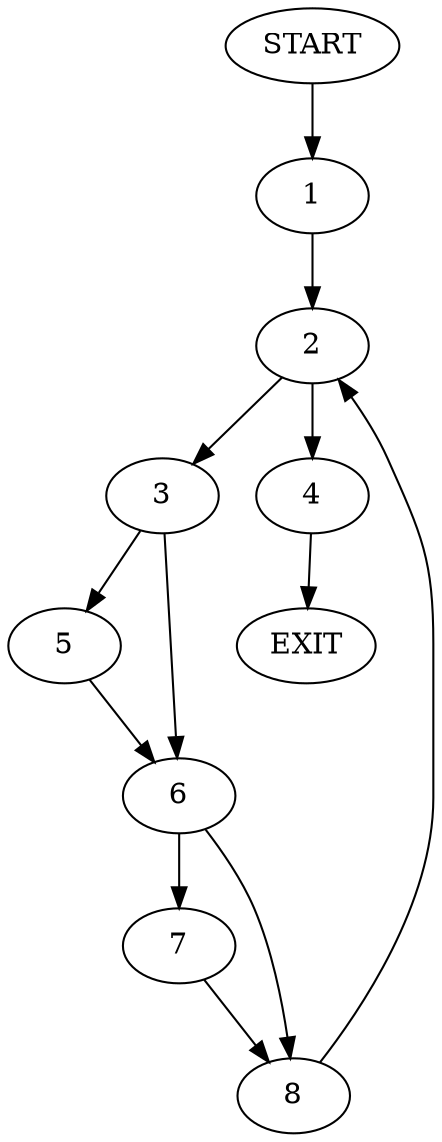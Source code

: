 digraph {
0 [label="START"]
9 [label="EXIT"]
0 -> 1
1 -> 2
2 -> 3
2 -> 4
4 -> 9
3 -> 5
3 -> 6
5 -> 6
6 -> 7
6 -> 8
7 -> 8
8 -> 2
}
